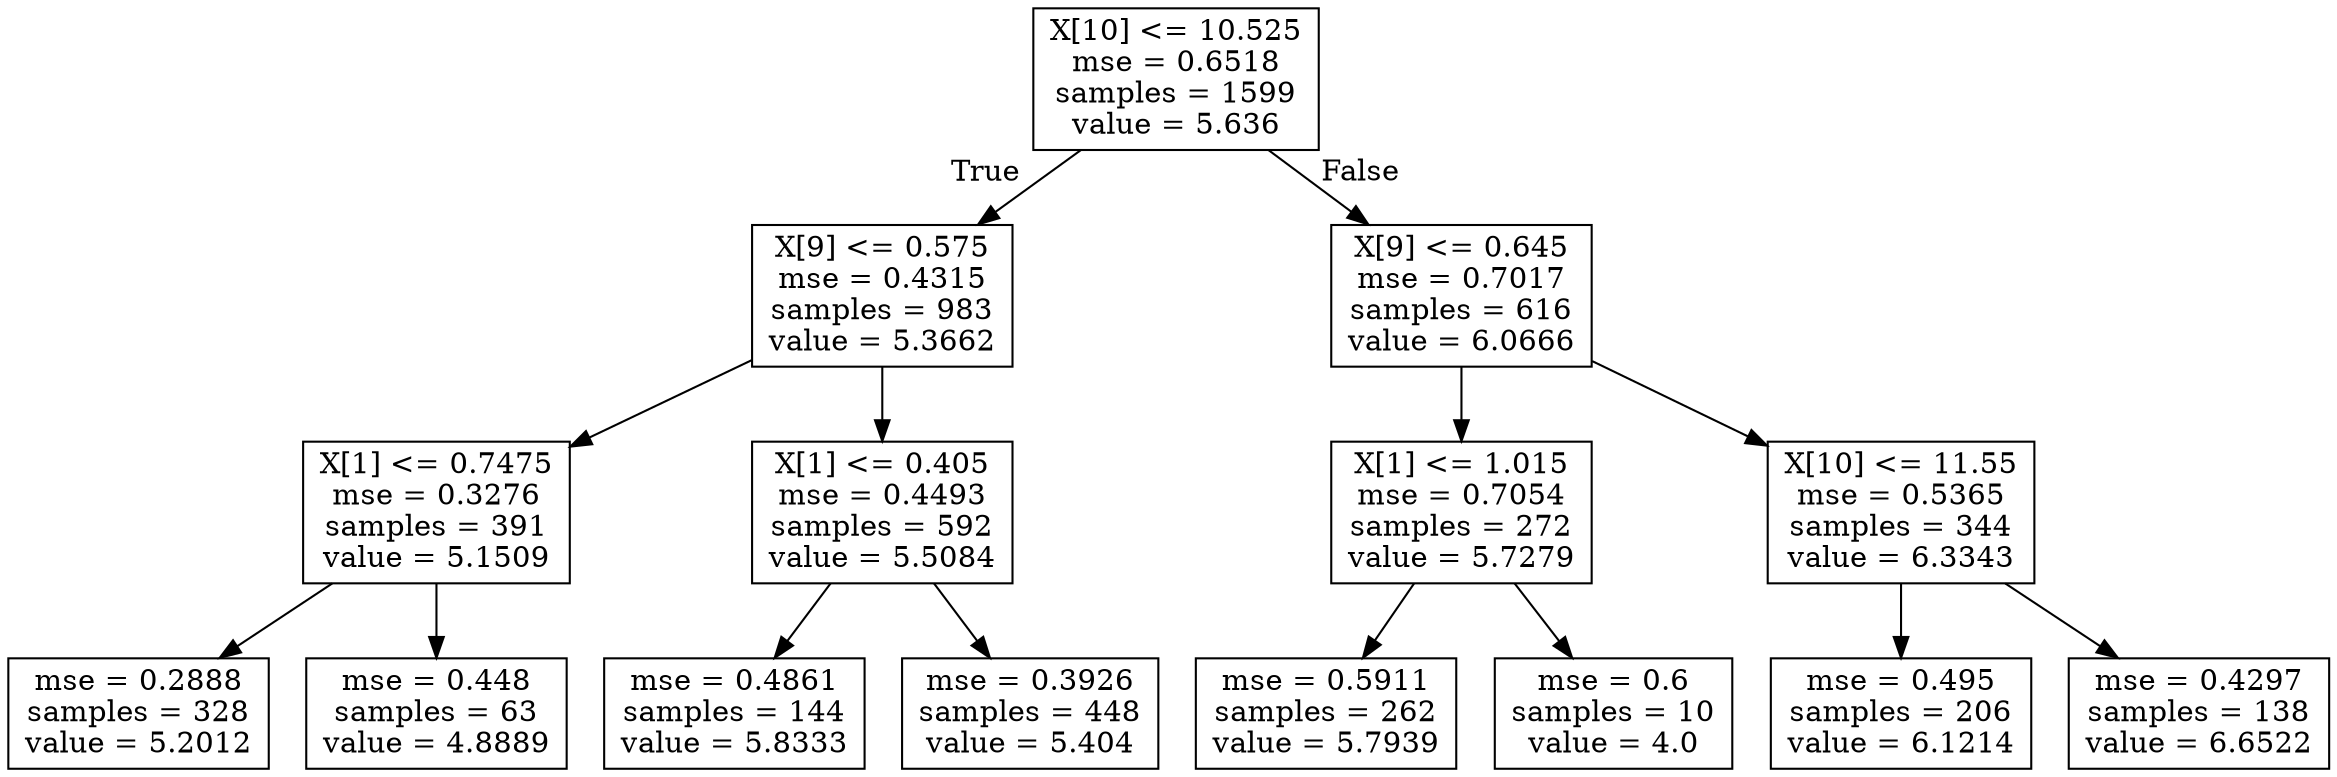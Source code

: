 digraph Tree {
node [shape=box] ;
0 [label="X[10] <= 10.525\nmse = 0.6518\nsamples = 1599\nvalue = 5.636"] ;
1 [label="X[9] <= 0.575\nmse = 0.4315\nsamples = 983\nvalue = 5.3662"] ;
0 -> 1 [labeldistance=2.5, labelangle=45, headlabel="True"] ;
2 [label="X[1] <= 0.7475\nmse = 0.3276\nsamples = 391\nvalue = 5.1509"] ;
1 -> 2 ;
3 [label="mse = 0.2888\nsamples = 328\nvalue = 5.2012"] ;
2 -> 3 ;
4 [label="mse = 0.448\nsamples = 63\nvalue = 4.8889"] ;
2 -> 4 ;
5 [label="X[1] <= 0.405\nmse = 0.4493\nsamples = 592\nvalue = 5.5084"] ;
1 -> 5 ;
6 [label="mse = 0.4861\nsamples = 144\nvalue = 5.8333"] ;
5 -> 6 ;
7 [label="mse = 0.3926\nsamples = 448\nvalue = 5.404"] ;
5 -> 7 ;
8 [label="X[9] <= 0.645\nmse = 0.7017\nsamples = 616\nvalue = 6.0666"] ;
0 -> 8 [labeldistance=2.5, labelangle=-45, headlabel="False"] ;
9 [label="X[1] <= 1.015\nmse = 0.7054\nsamples = 272\nvalue = 5.7279"] ;
8 -> 9 ;
10 [label="mse = 0.5911\nsamples = 262\nvalue = 5.7939"] ;
9 -> 10 ;
11 [label="mse = 0.6\nsamples = 10\nvalue = 4.0"] ;
9 -> 11 ;
12 [label="X[10] <= 11.55\nmse = 0.5365\nsamples = 344\nvalue = 6.3343"] ;
8 -> 12 ;
13 [label="mse = 0.495\nsamples = 206\nvalue = 6.1214"] ;
12 -> 13 ;
14 [label="mse = 0.4297\nsamples = 138\nvalue = 6.6522"] ;
12 -> 14 ;
}
